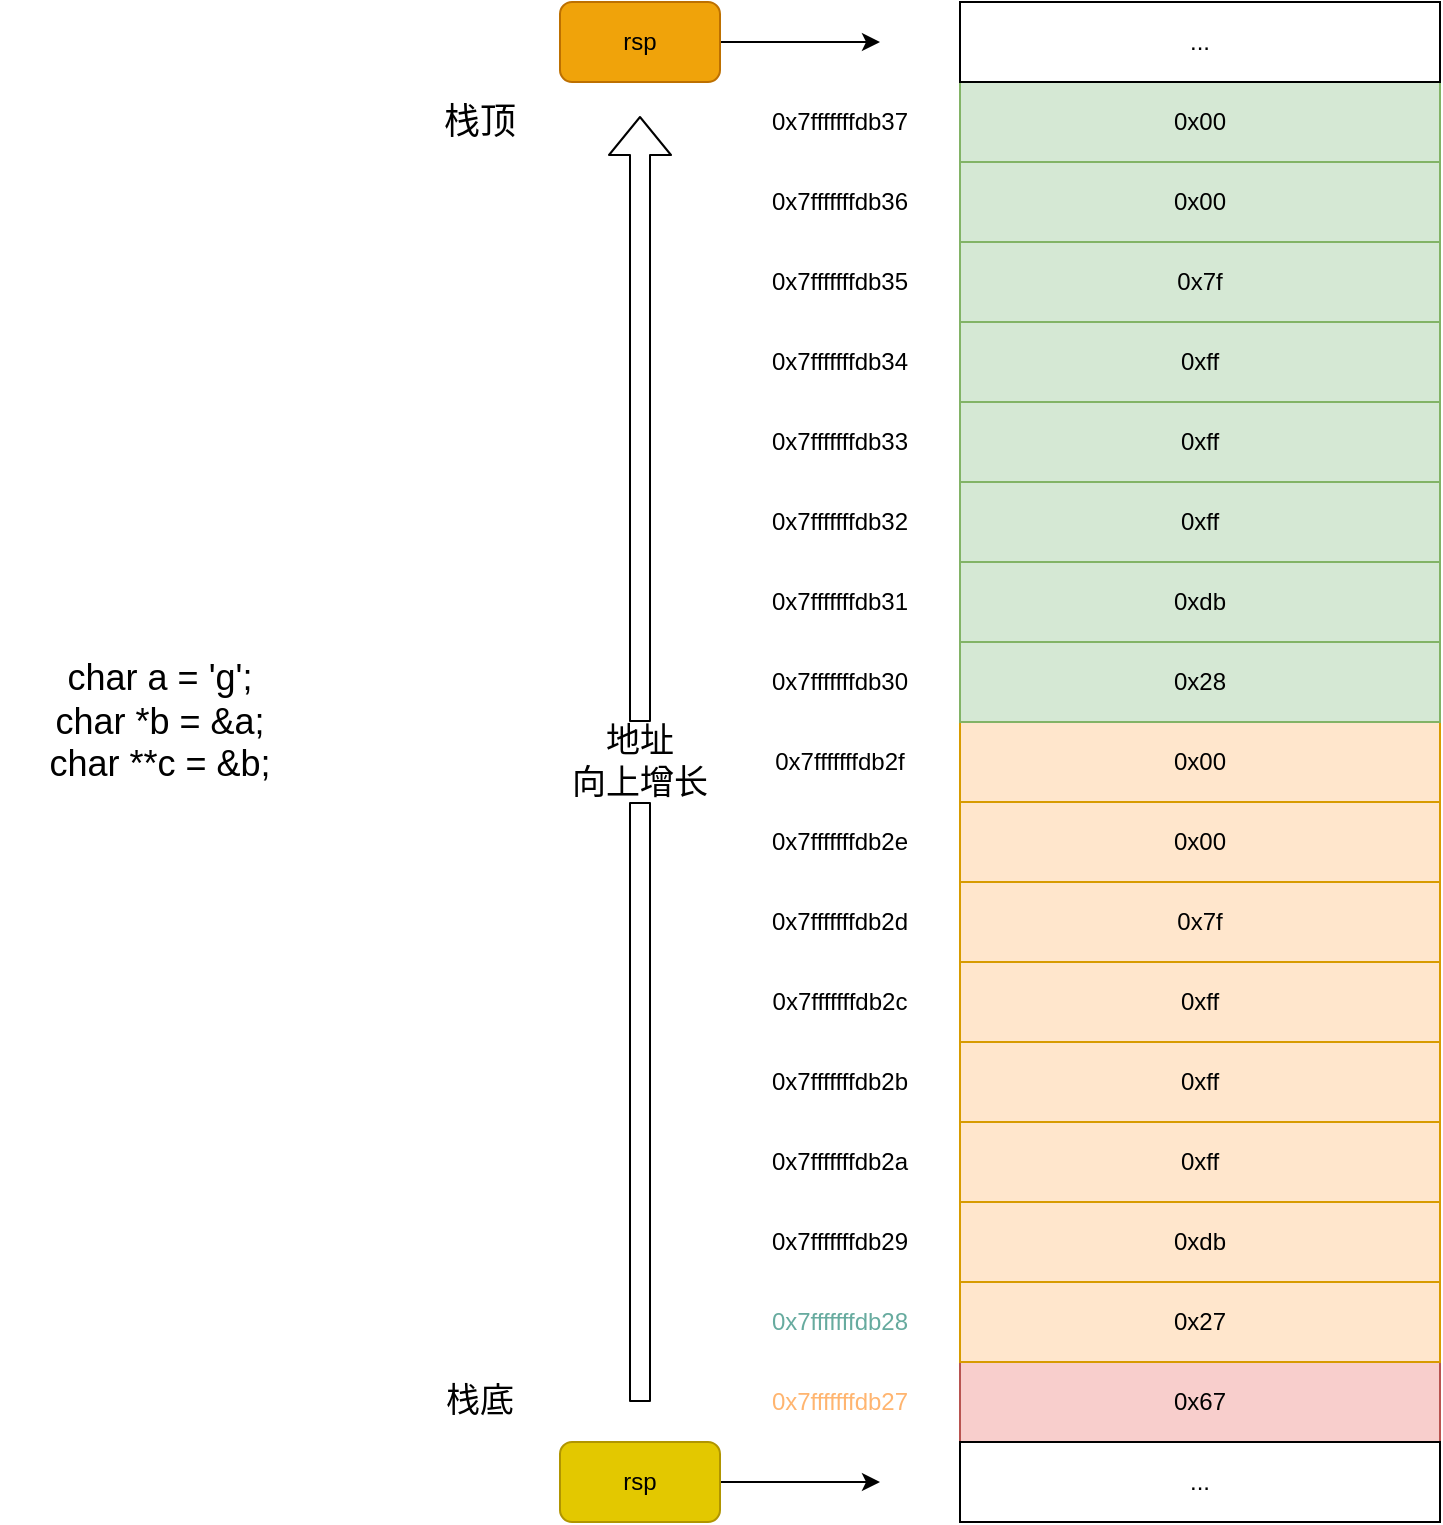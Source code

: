 <mxfile version="15.1.2" type="github">
  <diagram id="xnt2ngbTrPd6CSlb4gW7" name="Page-1">
    <mxGraphModel dx="1350" dy="774" grid="1" gridSize="10" guides="1" tooltips="1" connect="1" arrows="1" fold="1" page="1" pageScale="1" pageWidth="827" pageHeight="1169" math="0" shadow="0">
      <root>
        <mxCell id="0" />
        <mxCell id="1" parent="0" />
        <mxCell id="49G-2B_-iHoOF8f0MI3W-1" value="0x67" style="rounded=0;whiteSpace=wrap;html=1;fillColor=#f8cecc;strokeColor=#b85450;" vertex="1" parent="1">
          <mxGeometry x="520" y="720" width="240" height="40" as="geometry" />
        </mxCell>
        <mxCell id="49G-2B_-iHoOF8f0MI3W-2" value="0x27" style="rounded=0;whiteSpace=wrap;html=1;fillColor=#ffe6cc;strokeColor=#d79b00;" vertex="1" parent="1">
          <mxGeometry x="520" y="680" width="240" height="40" as="geometry" />
        </mxCell>
        <mxCell id="49G-2B_-iHoOF8f0MI3W-3" value="0xdb" style="rounded=0;whiteSpace=wrap;html=1;fillColor=#ffe6cc;strokeColor=#d79b00;" vertex="1" parent="1">
          <mxGeometry x="520" y="640" width="240" height="40" as="geometry" />
        </mxCell>
        <mxCell id="49G-2B_-iHoOF8f0MI3W-4" value="0xff" style="rounded=0;whiteSpace=wrap;html=1;fillColor=#ffe6cc;strokeColor=#d79b00;" vertex="1" parent="1">
          <mxGeometry x="520" y="600" width="240" height="40" as="geometry" />
        </mxCell>
        <mxCell id="49G-2B_-iHoOF8f0MI3W-13" value="0xff" style="rounded=0;whiteSpace=wrap;html=1;fillColor=#ffe6cc;strokeColor=#d79b00;" vertex="1" parent="1">
          <mxGeometry x="520" y="560" width="240" height="40" as="geometry" />
        </mxCell>
        <mxCell id="49G-2B_-iHoOF8f0MI3W-14" value="0xff" style="rounded=0;whiteSpace=wrap;html=1;fillColor=#ffe6cc;strokeColor=#d79b00;" vertex="1" parent="1">
          <mxGeometry x="520" y="520" width="240" height="40" as="geometry" />
        </mxCell>
        <mxCell id="49G-2B_-iHoOF8f0MI3W-15" value="0x7f" style="rounded=0;whiteSpace=wrap;html=1;fillColor=#ffe6cc;strokeColor=#d79b00;" vertex="1" parent="1">
          <mxGeometry x="520" y="480" width="240" height="40" as="geometry" />
        </mxCell>
        <mxCell id="49G-2B_-iHoOF8f0MI3W-16" value="0x00" style="rounded=0;whiteSpace=wrap;html=1;fillColor=#ffe6cc;strokeColor=#d79b00;" vertex="1" parent="1">
          <mxGeometry x="520" y="440" width="240" height="40" as="geometry" />
        </mxCell>
        <mxCell id="49G-2B_-iHoOF8f0MI3W-17" value="0x00" style="rounded=0;whiteSpace=wrap;html=1;fillColor=#ffe6cc;strokeColor=#d79b00;" vertex="1" parent="1">
          <mxGeometry x="520" y="400" width="240" height="40" as="geometry" />
        </mxCell>
        <mxCell id="49G-2B_-iHoOF8f0MI3W-18" value="0x28" style="rounded=0;whiteSpace=wrap;html=1;fillColor=#d5e8d4;strokeColor=#82b366;" vertex="1" parent="1">
          <mxGeometry x="520" y="360" width="240" height="40" as="geometry" />
        </mxCell>
        <mxCell id="49G-2B_-iHoOF8f0MI3W-19" value="0xdb" style="rounded=0;whiteSpace=wrap;html=1;fillColor=#d5e8d4;strokeColor=#82b366;" vertex="1" parent="1">
          <mxGeometry x="520" y="320" width="240" height="40" as="geometry" />
        </mxCell>
        <mxCell id="49G-2B_-iHoOF8f0MI3W-20" value="0xff" style="rounded=0;whiteSpace=wrap;html=1;fillColor=#d5e8d4;strokeColor=#82b366;" vertex="1" parent="1">
          <mxGeometry x="520" y="280" width="240" height="40" as="geometry" />
        </mxCell>
        <mxCell id="49G-2B_-iHoOF8f0MI3W-21" value="&lt;font color=&quot;#ffb570&quot;&gt;0x7fffffffdb27&lt;/font&gt;" style="text;html=1;strokeColor=none;fillColor=none;align=center;verticalAlign=middle;whiteSpace=wrap;rounded=0;" vertex="1" parent="1">
          <mxGeometry x="400" y="720" width="120" height="40" as="geometry" />
        </mxCell>
        <mxCell id="49G-2B_-iHoOF8f0MI3W-22" value="0xff" style="rounded=0;whiteSpace=wrap;html=1;fillColor=#d5e8d4;strokeColor=#82b366;" vertex="1" parent="1">
          <mxGeometry x="520" y="240" width="240" height="40" as="geometry" />
        </mxCell>
        <mxCell id="49G-2B_-iHoOF8f0MI3W-23" value="0x00" style="rounded=0;whiteSpace=wrap;html=1;fillColor=#d5e8d4;strokeColor=#82b366;" vertex="1" parent="1">
          <mxGeometry x="520" y="120" width="240" height="40" as="geometry" />
        </mxCell>
        <mxCell id="49G-2B_-iHoOF8f0MI3W-24" value="0x7f" style="rounded=0;whiteSpace=wrap;html=1;fillColor=#d5e8d4;strokeColor=#82b366;" vertex="1" parent="1">
          <mxGeometry x="520" y="160" width="240" height="40" as="geometry" />
        </mxCell>
        <mxCell id="49G-2B_-iHoOF8f0MI3W-25" value="0xff" style="rounded=0;whiteSpace=wrap;html=1;fillColor=#d5e8d4;strokeColor=#82b366;" vertex="1" parent="1">
          <mxGeometry x="520" y="200" width="240" height="40" as="geometry" />
        </mxCell>
        <mxCell id="49G-2B_-iHoOF8f0MI3W-26" value="0x00" style="rounded=0;whiteSpace=wrap;html=1;fillColor=#d5e8d4;strokeColor=#82b366;" vertex="1" parent="1">
          <mxGeometry x="520" y="80" width="240" height="40" as="geometry" />
        </mxCell>
        <mxCell id="49G-2B_-iHoOF8f0MI3W-27" value="..." style="rounded=0;whiteSpace=wrap;html=1;" vertex="1" parent="1">
          <mxGeometry x="520" y="760" width="240" height="40" as="geometry" />
        </mxCell>
        <mxCell id="49G-2B_-iHoOF8f0MI3W-28" value="..." style="rounded=0;whiteSpace=wrap;html=1;" vertex="1" parent="1">
          <mxGeometry x="520" y="40" width="240" height="40" as="geometry" />
        </mxCell>
        <mxCell id="49G-2B_-iHoOF8f0MI3W-29" value="&lt;font color=&quot;#67ab9f&quot;&gt;0x7fffffffdb28&lt;/font&gt;" style="text;html=1;strokeColor=none;fillColor=none;align=center;verticalAlign=middle;whiteSpace=wrap;rounded=0;" vertex="1" parent="1">
          <mxGeometry x="400" y="680" width="120" height="40" as="geometry" />
        </mxCell>
        <mxCell id="49G-2B_-iHoOF8f0MI3W-30" value="0x7fffffffdb29" style="text;html=1;strokeColor=none;fillColor=none;align=center;verticalAlign=middle;whiteSpace=wrap;rounded=0;" vertex="1" parent="1">
          <mxGeometry x="400" y="640" width="120" height="40" as="geometry" />
        </mxCell>
        <mxCell id="49G-2B_-iHoOF8f0MI3W-40" value="0x7fffffffdb2a" style="text;html=1;strokeColor=none;fillColor=none;align=center;verticalAlign=middle;whiteSpace=wrap;rounded=0;" vertex="1" parent="1">
          <mxGeometry x="400" y="600" width="120" height="40" as="geometry" />
        </mxCell>
        <mxCell id="49G-2B_-iHoOF8f0MI3W-41" value="0x7fffffffdb2b" style="text;html=1;strokeColor=none;fillColor=none;align=center;verticalAlign=middle;whiteSpace=wrap;rounded=0;" vertex="1" parent="1">
          <mxGeometry x="400" y="560" width="120" height="40" as="geometry" />
        </mxCell>
        <mxCell id="49G-2B_-iHoOF8f0MI3W-42" value="0x7fffffffdb2c" style="text;html=1;strokeColor=none;fillColor=none;align=center;verticalAlign=middle;whiteSpace=wrap;rounded=0;" vertex="1" parent="1">
          <mxGeometry x="400" y="520" width="120" height="40" as="geometry" />
        </mxCell>
        <mxCell id="49G-2B_-iHoOF8f0MI3W-43" value="0x7fffffffdb2d" style="text;html=1;strokeColor=none;fillColor=none;align=center;verticalAlign=middle;whiteSpace=wrap;rounded=0;" vertex="1" parent="1">
          <mxGeometry x="400" y="480" width="120" height="40" as="geometry" />
        </mxCell>
        <mxCell id="49G-2B_-iHoOF8f0MI3W-44" value="0x7fffffffdb2e" style="text;html=1;strokeColor=none;fillColor=none;align=center;verticalAlign=middle;whiteSpace=wrap;rounded=0;" vertex="1" parent="1">
          <mxGeometry x="400" y="440" width="120" height="40" as="geometry" />
        </mxCell>
        <mxCell id="49G-2B_-iHoOF8f0MI3W-45" value="0x7fffffffdb2f" style="text;html=1;strokeColor=none;fillColor=none;align=center;verticalAlign=middle;whiteSpace=wrap;rounded=0;" vertex="1" parent="1">
          <mxGeometry x="400" y="400" width="120" height="40" as="geometry" />
        </mxCell>
        <mxCell id="49G-2B_-iHoOF8f0MI3W-46" value="0x7fffffffdb30" style="text;html=1;strokeColor=none;fillColor=none;align=center;verticalAlign=middle;whiteSpace=wrap;rounded=0;" vertex="1" parent="1">
          <mxGeometry x="400" y="360" width="120" height="40" as="geometry" />
        </mxCell>
        <mxCell id="49G-2B_-iHoOF8f0MI3W-47" value="0x7fffffffdb31" style="text;html=1;strokeColor=none;fillColor=none;align=center;verticalAlign=middle;whiteSpace=wrap;rounded=0;" vertex="1" parent="1">
          <mxGeometry x="400" y="320" width="120" height="40" as="geometry" />
        </mxCell>
        <mxCell id="49G-2B_-iHoOF8f0MI3W-48" value="0x7fffffffdb32" style="text;html=1;strokeColor=none;fillColor=none;align=center;verticalAlign=middle;whiteSpace=wrap;rounded=0;" vertex="1" parent="1">
          <mxGeometry x="400" y="280" width="120" height="40" as="geometry" />
        </mxCell>
        <mxCell id="49G-2B_-iHoOF8f0MI3W-49" value="0x7fffffffdb33" style="text;html=1;strokeColor=none;fillColor=none;align=center;verticalAlign=middle;whiteSpace=wrap;rounded=0;" vertex="1" parent="1">
          <mxGeometry x="400" y="240" width="120" height="40" as="geometry" />
        </mxCell>
        <mxCell id="49G-2B_-iHoOF8f0MI3W-50" value="0x7fffffffdb34" style="text;html=1;strokeColor=none;fillColor=none;align=center;verticalAlign=middle;whiteSpace=wrap;rounded=0;" vertex="1" parent="1">
          <mxGeometry x="400" y="200" width="120" height="40" as="geometry" />
        </mxCell>
        <mxCell id="49G-2B_-iHoOF8f0MI3W-51" value="0x7fffffffdb35" style="text;html=1;strokeColor=none;fillColor=none;align=center;verticalAlign=middle;whiteSpace=wrap;rounded=0;" vertex="1" parent="1">
          <mxGeometry x="400" y="160" width="120" height="40" as="geometry" />
        </mxCell>
        <mxCell id="49G-2B_-iHoOF8f0MI3W-52" value="0x7fffffffdb37" style="text;html=1;strokeColor=none;fillColor=none;align=center;verticalAlign=middle;whiteSpace=wrap;rounded=0;" vertex="1" parent="1">
          <mxGeometry x="400" y="80" width="120" height="40" as="geometry" />
        </mxCell>
        <mxCell id="49G-2B_-iHoOF8f0MI3W-53" value="0x7fffffffdb36" style="text;html=1;strokeColor=none;fillColor=none;align=center;verticalAlign=middle;whiteSpace=wrap;rounded=0;" vertex="1" parent="1">
          <mxGeometry x="400" y="120" width="120" height="40" as="geometry" />
        </mxCell>
        <mxCell id="49G-2B_-iHoOF8f0MI3W-54" value="&lt;font style=&quot;font-size: 18px&quot;&gt;char a = &#39;g&#39;;&lt;br&gt;char *b = &amp;amp;a;&lt;br&gt;char **c = &amp;amp;b;&lt;/font&gt;" style="text;html=1;strokeColor=none;fillColor=none;align=center;verticalAlign=middle;whiteSpace=wrap;rounded=0;" vertex="1" parent="1">
          <mxGeometry x="40" y="360" width="160" height="80" as="geometry" />
        </mxCell>
        <mxCell id="49G-2B_-iHoOF8f0MI3W-56" value="" style="endArrow=classic;html=1;" edge="1" parent="1">
          <mxGeometry width="50" height="50" relative="1" as="geometry">
            <mxPoint x="400" y="780" as="sourcePoint" />
            <mxPoint x="480" y="780" as="targetPoint" />
          </mxGeometry>
        </mxCell>
        <mxCell id="49G-2B_-iHoOF8f0MI3W-57" value="rsp" style="rounded=1;whiteSpace=wrap;html=1;fillColor=#e3c800;strokeColor=#B09500;fontColor=#000000;" vertex="1" parent="1">
          <mxGeometry x="320" y="760" width="80" height="40" as="geometry" />
        </mxCell>
        <mxCell id="49G-2B_-iHoOF8f0MI3W-58" value="" style="endArrow=classic;html=1;" edge="1" parent="1">
          <mxGeometry width="50" height="50" relative="1" as="geometry">
            <mxPoint x="400" y="60" as="sourcePoint" />
            <mxPoint x="480" y="60" as="targetPoint" />
          </mxGeometry>
        </mxCell>
        <mxCell id="49G-2B_-iHoOF8f0MI3W-59" value="rsp" style="rounded=1;whiteSpace=wrap;html=1;fillColor=#f0a30a;strokeColor=#BD7000;fontColor=#000000;" vertex="1" parent="1">
          <mxGeometry x="320" y="40" width="80" height="40" as="geometry" />
        </mxCell>
        <mxCell id="49G-2B_-iHoOF8f0MI3W-61" value="" style="shape=flexArrow;endArrow=classic;html=1;startArrow=none;" edge="1" parent="1" source="49G-2B_-iHoOF8f0MI3W-64">
          <mxGeometry width="50" height="50" relative="1" as="geometry">
            <mxPoint x="360" y="740" as="sourcePoint" />
            <mxPoint x="360" y="97" as="targetPoint" />
          </mxGeometry>
        </mxCell>
        <mxCell id="49G-2B_-iHoOF8f0MI3W-62" value="&lt;font style=&quot;font-size: 17px&quot;&gt;栈底&lt;/font&gt;" style="text;html=1;strokeColor=none;fillColor=none;align=center;verticalAlign=middle;whiteSpace=wrap;rounded=0;" vertex="1" parent="1">
          <mxGeometry x="240" y="720" width="80" height="40" as="geometry" />
        </mxCell>
        <mxCell id="49G-2B_-iHoOF8f0MI3W-63" value="&lt;font style=&quot;font-size: 18px&quot;&gt;栈顶&lt;/font&gt;" style="text;html=1;strokeColor=none;fillColor=none;align=center;verticalAlign=middle;whiteSpace=wrap;rounded=0;" vertex="1" parent="1">
          <mxGeometry x="240" y="80" width="80" height="40" as="geometry" />
        </mxCell>
        <mxCell id="49G-2B_-iHoOF8f0MI3W-64" value="&lt;font style=&quot;font-size: 17px&quot;&gt;地址&lt;br&gt;向上增长&lt;/font&gt;" style="text;html=1;strokeColor=none;fillColor=none;align=center;verticalAlign=middle;whiteSpace=wrap;rounded=0;" vertex="1" parent="1">
          <mxGeometry x="320" y="400" width="80" height="40" as="geometry" />
        </mxCell>
        <mxCell id="49G-2B_-iHoOF8f0MI3W-65" value="" style="shape=flexArrow;endArrow=none;html=1;" edge="1" parent="1" target="49G-2B_-iHoOF8f0MI3W-64">
          <mxGeometry width="50" height="50" relative="1" as="geometry">
            <mxPoint x="360" y="740" as="sourcePoint" />
            <mxPoint x="360" y="97" as="targetPoint" />
          </mxGeometry>
        </mxCell>
      </root>
    </mxGraphModel>
  </diagram>
</mxfile>
